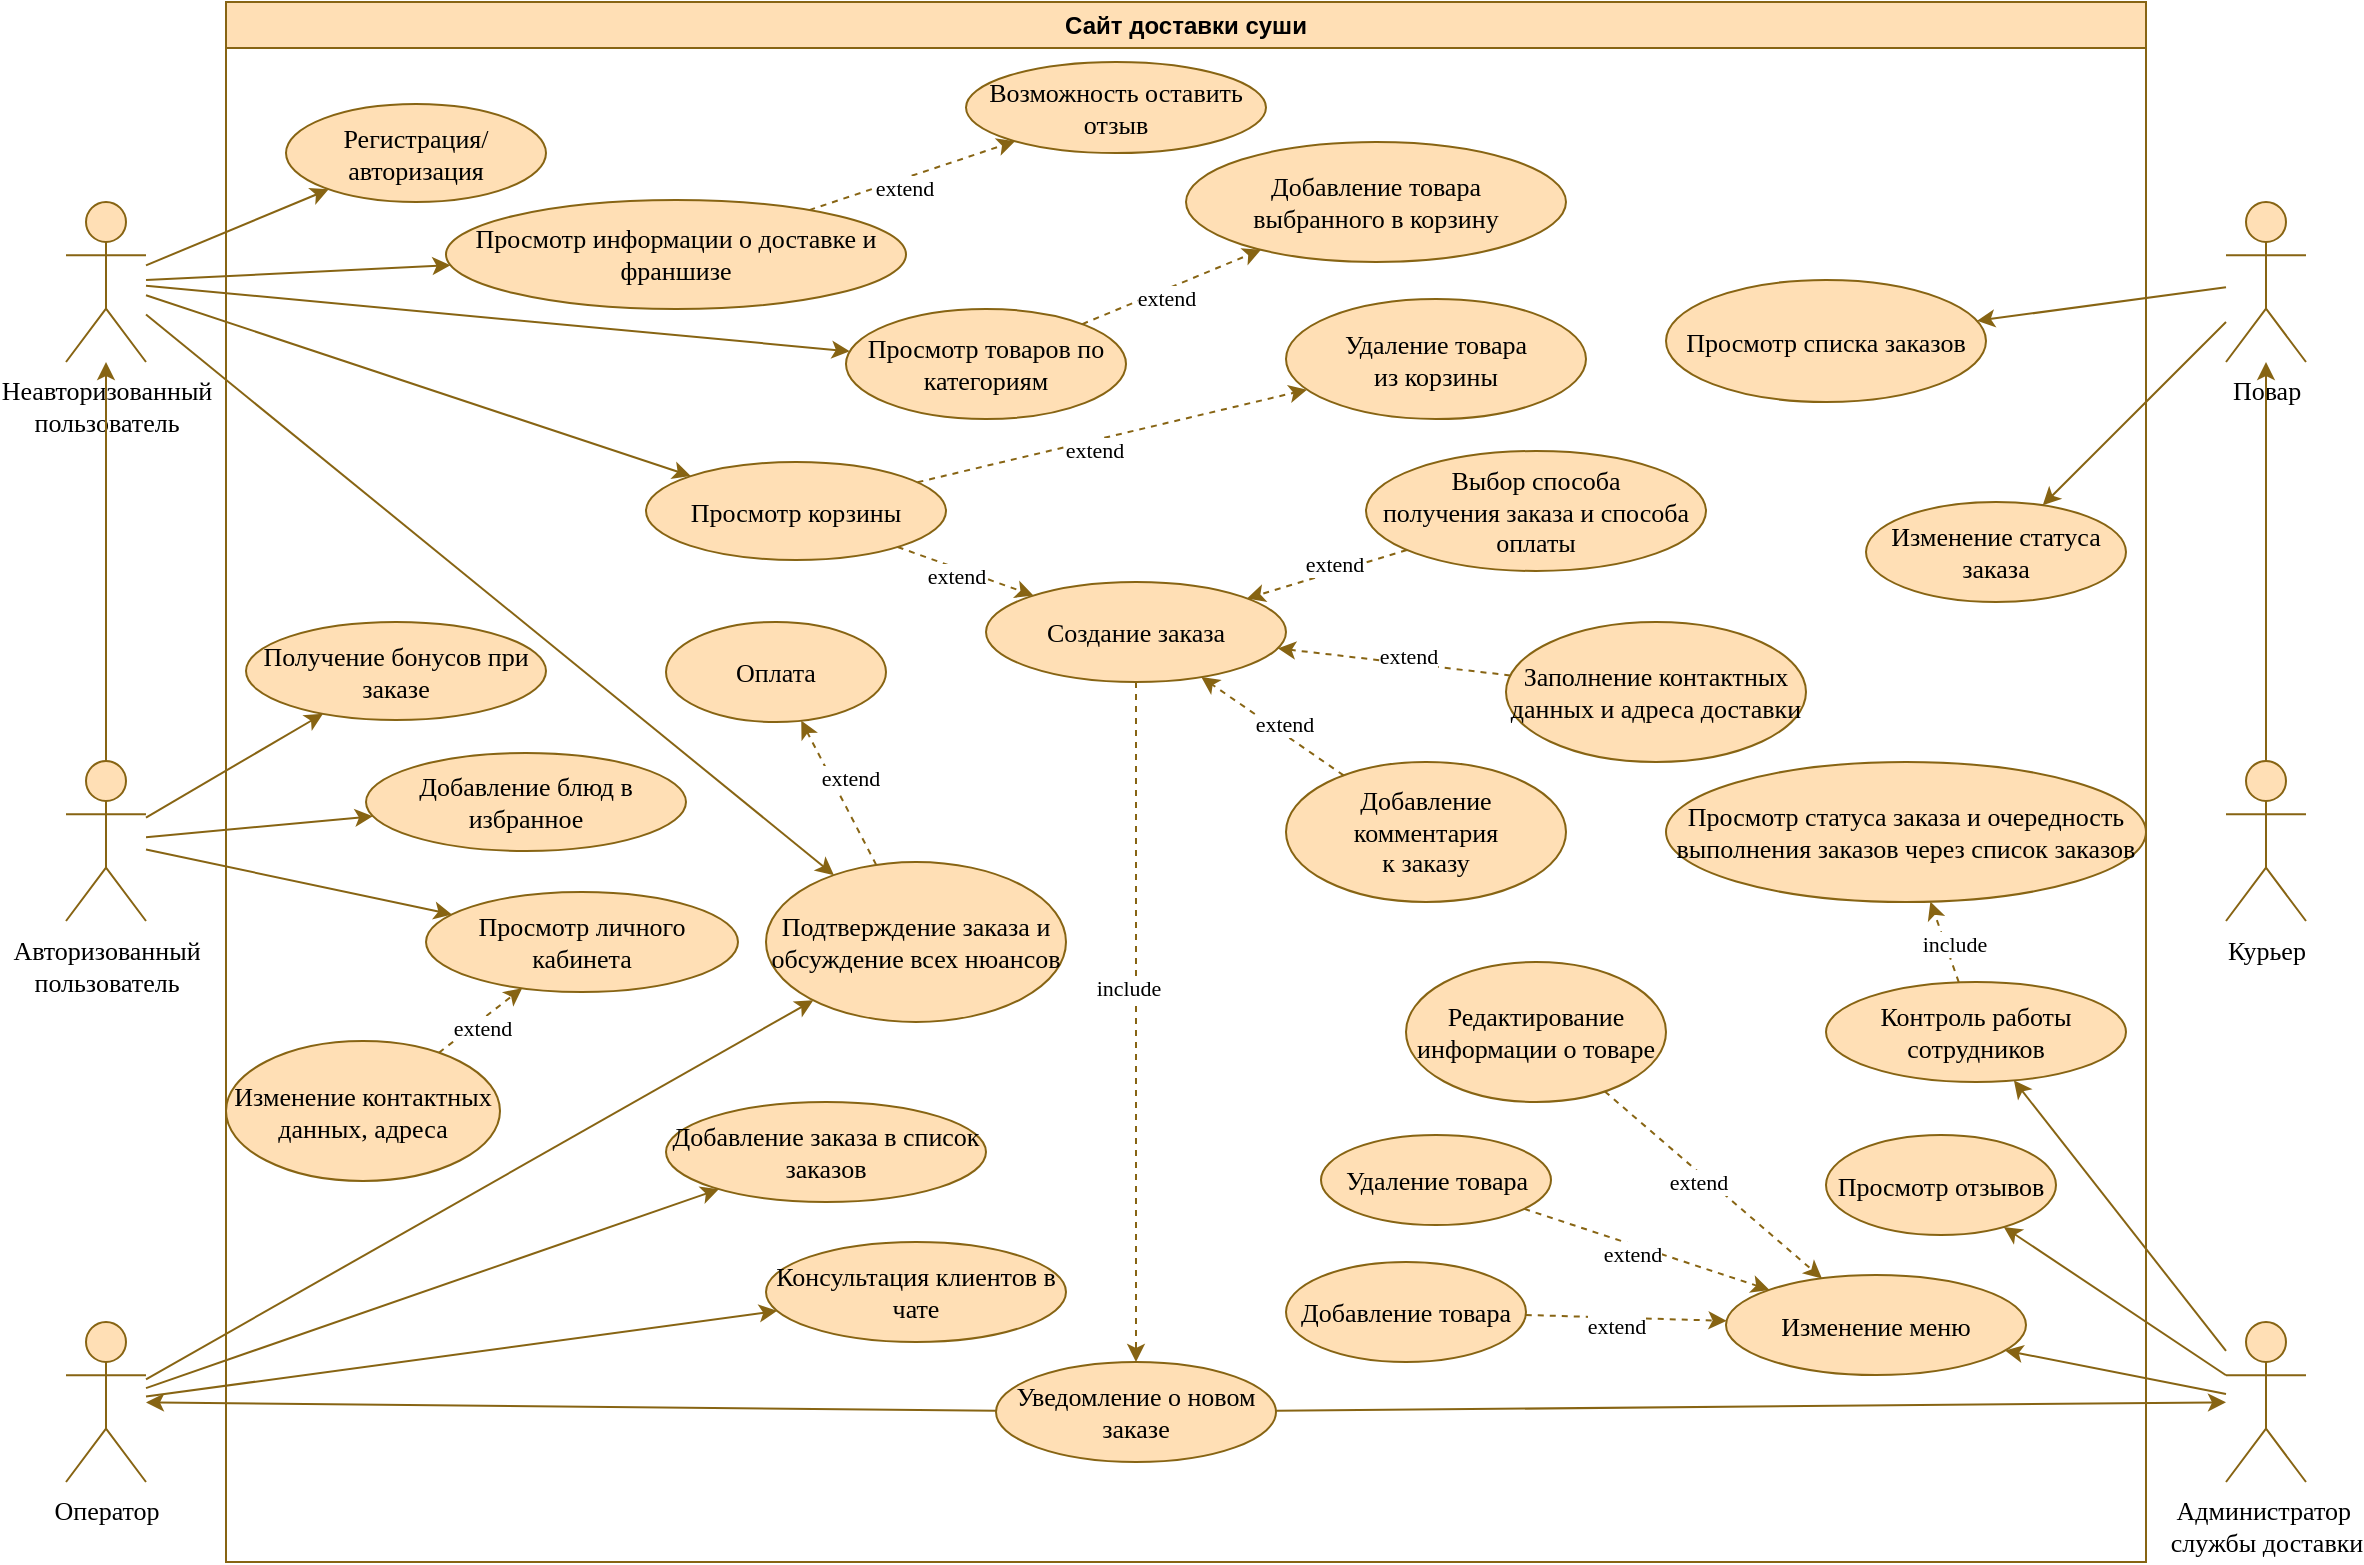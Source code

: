 <mxfile version="20.7.4" type="github">
  <diagram id="hxLHo2L7IaXjg4xJ-ZwW" name="Диаграмма1 || Доставка Суши">
    <mxGraphModel dx="1542" dy="888" grid="1" gridSize="10" guides="1" tooltips="1" connect="1" arrows="1" fold="1" page="0" pageScale="1" pageWidth="827" pageHeight="1169" math="0" shadow="0">
      <root>
        <mxCell id="0" />
        <mxCell id="1" parent="0" />
        <mxCell id="1acgbRlPmdxegR5O_1QO-2" value="Сайт доставки суши" style="swimlane;whiteSpace=wrap;html=1;fillColor=#FFDFB5;strokeColor=#876413;" parent="1" vertex="1">
          <mxGeometry x="360" y="100" width="960" height="780" as="geometry" />
        </mxCell>
        <mxCell id="1acgbRlPmdxegR5O_1QO-3" value="&lt;font face=&quot;Verdana&quot; style=&quot;font-size: 13px;&quot;&gt;Просмотр товаров по категориям&lt;/font&gt;" style="ellipse;whiteSpace=wrap;html=1;strokeColor=#876413;fillColor=#FFDFB5;" parent="1acgbRlPmdxegR5O_1QO-2" vertex="1">
          <mxGeometry x="310" y="153.5" width="140" height="55" as="geometry" />
        </mxCell>
        <mxCell id="1acgbRlPmdxegR5O_1QO-4" value="&lt;font face=&quot;Verdana&quot; style=&quot;font-size: 13px;&quot;&gt;Добавление товара &lt;br&gt;выбранного в корзину&lt;/font&gt;" style="ellipse;whiteSpace=wrap;html=1;strokeColor=#876413;fillColor=#FFDFB5;" parent="1acgbRlPmdxegR5O_1QO-2" vertex="1">
          <mxGeometry x="480" y="70" width="190" height="60" as="geometry" />
        </mxCell>
        <mxCell id="1acgbRlPmdxegR5O_1QO-5" value="&lt;span style=&quot;font-family: Verdana; font-size: 13px;&quot;&gt;Просмотр корзины&lt;/span&gt;&lt;font face=&quot;Verdana&quot; style=&quot;font-size: 13px;&quot;&gt;&lt;br&gt;&lt;/font&gt;" style="ellipse;whiteSpace=wrap;html=1;strokeColor=#876413;fillColor=#FFDFB5;" parent="1acgbRlPmdxegR5O_1QO-2" vertex="1">
          <mxGeometry x="210" y="230" width="150" height="49" as="geometry" />
        </mxCell>
        <mxCell id="1acgbRlPmdxegR5O_1QO-6" value="&lt;font face=&quot;Verdana&quot; style=&quot;font-size: 13px;&quot;&gt;Создание заказа&lt;/font&gt;" style="ellipse;whiteSpace=wrap;html=1;strokeColor=#876413;fillColor=#FFDFB5;" parent="1acgbRlPmdxegR5O_1QO-2" vertex="1">
          <mxGeometry x="380" y="290" width="150" height="50" as="geometry" />
        </mxCell>
        <mxCell id="1acgbRlPmdxegR5O_1QO-7" value="&lt;span style=&quot;font-family: Verdana; font-size: 13px;&quot;&gt;Уведомление о новом заказе&lt;/span&gt;" style="ellipse;whiteSpace=wrap;html=1;strokeColor=#876413;fillColor=#FFDFB5;" parent="1acgbRlPmdxegR5O_1QO-2" vertex="1">
          <mxGeometry x="385" y="680" width="140" height="50" as="geometry" />
        </mxCell>
        <mxCell id="1acgbRlPmdxegR5O_1QO-8" value="" style="endArrow=classic;html=1;rounded=0;fontFamily=Verdana;fontSize=13;strokeColor=#876413;strokeWidth=1;dashed=1;" parent="1acgbRlPmdxegR5O_1QO-2" source="1acgbRlPmdxegR5O_1QO-3" target="1acgbRlPmdxegR5O_1QO-4" edge="1">
          <mxGeometry width="50" height="50" relative="1" as="geometry">
            <mxPoint x="604.717" y="373.726" as="sourcePoint" />
            <mxPoint x="425.955" y="396.625" as="targetPoint" />
          </mxGeometry>
        </mxCell>
        <mxCell id="1acgbRlPmdxegR5O_1QO-9" value="extend" style="edgeLabel;html=1;align=center;verticalAlign=middle;resizable=0;points=[];fontSize=11;fontFamily=Verdana;" parent="1acgbRlPmdxegR5O_1QO-8" vertex="1" connectable="0">
          <mxGeometry x="-0.104" y="-4" relative="1" as="geometry">
            <mxPoint as="offset" />
          </mxGeometry>
        </mxCell>
        <mxCell id="1acgbRlPmdxegR5O_1QO-10" value="" style="endArrow=classic;html=1;rounded=0;fontFamily=Verdana;fontSize=13;strokeColor=#876413;strokeWidth=1;dashed=1;" parent="1acgbRlPmdxegR5O_1QO-2" source="1acgbRlPmdxegR5O_1QO-5" target="1acgbRlPmdxegR5O_1QO-6" edge="1">
          <mxGeometry width="50" height="50" relative="1" as="geometry">
            <mxPoint x="614.717" y="383.726" as="sourcePoint" />
            <mxPoint x="450" y="190" as="targetPoint" />
          </mxGeometry>
        </mxCell>
        <mxCell id="1acgbRlPmdxegR5O_1QO-11" value="extend" style="edgeLabel;html=1;align=center;verticalAlign=middle;resizable=0;points=[];fontSize=11;fontFamily=Verdana;" parent="1acgbRlPmdxegR5O_1QO-10" vertex="1" connectable="0">
          <mxGeometry x="-0.104" y="-4" relative="1" as="geometry">
            <mxPoint as="offset" />
          </mxGeometry>
        </mxCell>
        <mxCell id="1acgbRlPmdxegR5O_1QO-12" value="&lt;font face=&quot;Verdana&quot; style=&quot;font-size: 13px;&quot;&gt;Регистрация/авторизация&lt;br&gt;&lt;/font&gt;" style="ellipse;whiteSpace=wrap;html=1;strokeColor=#876413;fillColor=#FFDFB5;" parent="1acgbRlPmdxegR5O_1QO-2" vertex="1">
          <mxGeometry x="30" y="51" width="130" height="49" as="geometry" />
        </mxCell>
        <mxCell id="1acgbRlPmdxegR5O_1QO-13" value="&lt;span style=&quot;font-family: Verdana; font-size: 13px;&quot;&gt;Контроль работы сотрудников&lt;/span&gt;" style="ellipse;whiteSpace=wrap;html=1;strokeColor=#876413;fillColor=#FFDFB5;" parent="1acgbRlPmdxegR5O_1QO-2" vertex="1">
          <mxGeometry x="800" y="490" width="150" height="50" as="geometry" />
        </mxCell>
        <mxCell id="1acgbRlPmdxegR5O_1QO-14" value="&lt;font face=&quot;Verdana&quot;&gt;&lt;span style=&quot;font-size: 13px;&quot;&gt;Изменение меню&lt;/span&gt;&lt;/font&gt;" style="ellipse;whiteSpace=wrap;html=1;strokeColor=#876413;fillColor=#FFDFB5;" parent="1acgbRlPmdxegR5O_1QO-2" vertex="1">
          <mxGeometry x="750" y="636.5" width="150" height="50" as="geometry" />
        </mxCell>
        <mxCell id="1acgbRlPmdxegR5O_1QO-15" value="&lt;font face=&quot;Verdana&quot;&gt;&lt;span style=&quot;font-size: 13px;&quot;&gt;Подтверждение заказа и обсуждение всех нюансов&lt;/span&gt;&lt;/font&gt;" style="ellipse;whiteSpace=wrap;html=1;strokeColor=#876413;fillColor=#FFDFB5;" parent="1acgbRlPmdxegR5O_1QO-2" vertex="1">
          <mxGeometry x="270" y="430" width="150" height="80" as="geometry" />
        </mxCell>
        <mxCell id="1acgbRlPmdxegR5O_1QO-16" value="" style="endArrow=classic;html=1;rounded=0;fontFamily=Verdana;fontSize=13;strokeColor=#876413;strokeWidth=1;dashed=1;" parent="1acgbRlPmdxegR5O_1QO-2" source="1acgbRlPmdxegR5O_1QO-6" target="1acgbRlPmdxegR5O_1QO-7" edge="1">
          <mxGeometry width="50" height="50" relative="1" as="geometry">
            <mxPoint x="825" y="740" as="sourcePoint" />
            <mxPoint x="400.849" y="370.053" as="targetPoint" />
          </mxGeometry>
        </mxCell>
        <mxCell id="1acgbRlPmdxegR5O_1QO-17" value="include" style="edgeLabel;html=1;align=center;verticalAlign=middle;resizable=0;points=[];fontSize=11;fontFamily=Verdana;" parent="1acgbRlPmdxegR5O_1QO-16" vertex="1" connectable="0">
          <mxGeometry x="-0.104" y="-4" relative="1" as="geometry">
            <mxPoint as="offset" />
          </mxGeometry>
        </mxCell>
        <mxCell id="1acgbRlPmdxegR5O_1QO-18" value="&lt;span style=&quot;font-family: Verdana; font-size: 13px;&quot;&gt;Изменение статуса заказа&lt;/span&gt;" style="ellipse;whiteSpace=wrap;html=1;strokeColor=#876413;fillColor=#FFDFB5;" parent="1acgbRlPmdxegR5O_1QO-2" vertex="1">
          <mxGeometry x="820" y="250" width="130" height="50" as="geometry" />
        </mxCell>
        <mxCell id="1acgbRlPmdxegR5O_1QO-19" value="&lt;span style=&quot;font-family: Verdana; font-size: 13px;&quot;&gt;Просмотр списка заказов&lt;/span&gt;" style="ellipse;whiteSpace=wrap;html=1;strokeColor=#876413;fillColor=#FFDFB5;" parent="1acgbRlPmdxegR5O_1QO-2" vertex="1">
          <mxGeometry x="720" y="139" width="160" height="61" as="geometry" />
        </mxCell>
        <mxCell id="1acgbRlPmdxegR5O_1QO-20" value="&lt;font face=&quot;Verdana&quot; style=&quot;font-size: 13px;&quot;&gt;Просмотр информации о доставке и франшизе&lt;br&gt;&lt;/font&gt;" style="ellipse;whiteSpace=wrap;html=1;strokeColor=#876413;fillColor=#FFDFB5;" parent="1acgbRlPmdxegR5O_1QO-2" vertex="1">
          <mxGeometry x="110" y="99" width="230" height="54.5" as="geometry" />
        </mxCell>
        <mxCell id="1acgbRlPmdxegR5O_1QO-21" value="&lt;font face=&quot;Verdana&quot;&gt;&lt;span style=&quot;font-size: 13px;&quot;&gt;Возможность оставить отзыв&lt;/span&gt;&lt;/font&gt;" style="ellipse;whiteSpace=wrap;html=1;strokeColor=#876413;fillColor=#FFDFB5;" parent="1acgbRlPmdxegR5O_1QO-2" vertex="1">
          <mxGeometry x="370" y="30" width="150" height="45.5" as="geometry" />
        </mxCell>
        <mxCell id="1acgbRlPmdxegR5O_1QO-22" value="" style="endArrow=classic;html=1;rounded=0;fontFamily=Verdana;fontSize=13;strokeColor=#876413;strokeWidth=1;dashed=1;" parent="1acgbRlPmdxegR5O_1QO-2" source="1acgbRlPmdxegR5O_1QO-20" target="1acgbRlPmdxegR5O_1QO-21" edge="1">
          <mxGeometry width="50" height="50" relative="1" as="geometry">
            <mxPoint x="483.703" y="337.135" as="sourcePoint" />
            <mxPoint x="550" y="120" as="targetPoint" />
          </mxGeometry>
        </mxCell>
        <mxCell id="1acgbRlPmdxegR5O_1QO-23" value="extend" style="edgeLabel;html=1;align=center;verticalAlign=middle;resizable=0;points=[];fontSize=11;fontFamily=Verdana;" parent="1acgbRlPmdxegR5O_1QO-22" vertex="1" connectable="0">
          <mxGeometry x="-0.104" y="-4" relative="1" as="geometry">
            <mxPoint as="offset" />
          </mxGeometry>
        </mxCell>
        <mxCell id="1acgbRlPmdxegR5O_1QO-24" value="&lt;font face=&quot;Verdana&quot; style=&quot;font-size: 13px;&quot;&gt;Удаление товара &lt;br&gt;из корзины&lt;/font&gt;" style="ellipse;whiteSpace=wrap;html=1;strokeColor=#876413;fillColor=#FFDFB5;" parent="1acgbRlPmdxegR5O_1QO-2" vertex="1">
          <mxGeometry x="530" y="148.5" width="150" height="60" as="geometry" />
        </mxCell>
        <mxCell id="1acgbRlPmdxegR5O_1QO-25" value="" style="endArrow=classic;html=1;rounded=0;fontFamily=Verdana;fontSize=13;strokeColor=#876413;strokeWidth=1;dashed=1;" parent="1acgbRlPmdxegR5O_1QO-2" source="1acgbRlPmdxegR5O_1QO-5" target="1acgbRlPmdxegR5O_1QO-24" edge="1">
          <mxGeometry width="50" height="50" relative="1" as="geometry">
            <mxPoint x="401.927" y="189.059" as="sourcePoint" />
            <mxPoint x="540" y="210" as="targetPoint" />
          </mxGeometry>
        </mxCell>
        <mxCell id="1acgbRlPmdxegR5O_1QO-26" value="extend" style="edgeLabel;html=1;align=center;verticalAlign=middle;resizable=0;points=[];fontSize=11;fontFamily=Verdana;" parent="1acgbRlPmdxegR5O_1QO-25" vertex="1" connectable="0">
          <mxGeometry x="-0.104" y="-4" relative="1" as="geometry">
            <mxPoint as="offset" />
          </mxGeometry>
        </mxCell>
        <mxCell id="1acgbRlPmdxegR5O_1QO-27" value="&lt;font face=&quot;Verdana&quot;&gt;&lt;span style=&quot;font-size: 13px;&quot;&gt;Заполнение контактных данных и адреса доставки&lt;/span&gt;&lt;/font&gt;" style="ellipse;whiteSpace=wrap;html=1;strokeColor=#876413;fillColor=#FFDFB5;" parent="1acgbRlPmdxegR5O_1QO-2" vertex="1">
          <mxGeometry x="640" y="310" width="150" height="70" as="geometry" />
        </mxCell>
        <mxCell id="1acgbRlPmdxegR5O_1QO-28" value="" style="endArrow=classic;html=1;rounded=0;fontFamily=Verdana;fontSize=13;strokeColor=#876413;strokeWidth=1;dashed=1;" parent="1acgbRlPmdxegR5O_1QO-2" source="1acgbRlPmdxegR5O_1QO-27" target="1acgbRlPmdxegR5O_1QO-6" edge="1">
          <mxGeometry width="50" height="50" relative="1" as="geometry">
            <mxPoint x="720" y="290" as="sourcePoint" />
            <mxPoint x="489.101" y="360.228" as="targetPoint" />
          </mxGeometry>
        </mxCell>
        <mxCell id="1acgbRlPmdxegR5O_1QO-29" value="extend" style="edgeLabel;html=1;align=center;verticalAlign=middle;resizable=0;points=[];fontSize=11;fontFamily=Verdana;" parent="1acgbRlPmdxegR5O_1QO-28" vertex="1" connectable="0">
          <mxGeometry x="-0.104" y="-4" relative="1" as="geometry">
            <mxPoint as="offset" />
          </mxGeometry>
        </mxCell>
        <mxCell id="1acgbRlPmdxegR5O_1QO-30" value="&lt;font face=&quot;Verdana&quot;&gt;&lt;span style=&quot;font-size: 13px;&quot;&gt;Добавление комментария &lt;br&gt;к заказу&lt;/span&gt;&lt;/font&gt;" style="ellipse;whiteSpace=wrap;html=1;strokeColor=#876413;fillColor=#FFDFB5;" parent="1acgbRlPmdxegR5O_1QO-2" vertex="1">
          <mxGeometry x="530" y="380" width="140" height="70" as="geometry" />
        </mxCell>
        <mxCell id="1acgbRlPmdxegR5O_1QO-31" value="" style="endArrow=classic;html=1;rounded=0;fontFamily=Verdana;fontSize=13;strokeColor=#876413;strokeWidth=1;dashed=1;" parent="1acgbRlPmdxegR5O_1QO-2" source="1acgbRlPmdxegR5O_1QO-30" target="1acgbRlPmdxegR5O_1QO-6" edge="1">
          <mxGeometry width="50" height="50" relative="1" as="geometry">
            <mxPoint x="578.62" y="274.82" as="sourcePoint" />
            <mxPoint x="640.005" y="415.175" as="targetPoint" />
          </mxGeometry>
        </mxCell>
        <mxCell id="1acgbRlPmdxegR5O_1QO-32" value="extend" style="edgeLabel;html=1;align=center;verticalAlign=middle;resizable=0;points=[];fontSize=11;fontFamily=Verdana;" parent="1acgbRlPmdxegR5O_1QO-31" vertex="1" connectable="0">
          <mxGeometry x="-0.104" y="-4" relative="1" as="geometry">
            <mxPoint as="offset" />
          </mxGeometry>
        </mxCell>
        <mxCell id="1acgbRlPmdxegR5O_1QO-33" value="&lt;font face=&quot;Verdana&quot;&gt;&lt;span style=&quot;font-size: 13px;&quot;&gt;Выбор способа &lt;br&gt;получения заказа и способа оплаты&lt;br&gt;&lt;/span&gt;&lt;/font&gt;" style="ellipse;whiteSpace=wrap;html=1;strokeColor=#876413;fillColor=#FFDFB5;" parent="1acgbRlPmdxegR5O_1QO-2" vertex="1">
          <mxGeometry x="570" y="224.5" width="170" height="60" as="geometry" />
        </mxCell>
        <mxCell id="1acgbRlPmdxegR5O_1QO-34" value="" style="endArrow=classic;html=1;rounded=0;fontFamily=Verdana;fontSize=13;strokeColor=#876413;strokeWidth=1;dashed=1;" parent="1acgbRlPmdxegR5O_1QO-2" source="1acgbRlPmdxegR5O_1QO-33" target="1acgbRlPmdxegR5O_1QO-6" edge="1">
          <mxGeometry width="50" height="50" relative="1" as="geometry">
            <mxPoint x="711.202" y="390.542" as="sourcePoint" />
            <mxPoint x="608.941" y="384.185" as="targetPoint" />
          </mxGeometry>
        </mxCell>
        <mxCell id="1acgbRlPmdxegR5O_1QO-35" value="extend" style="edgeLabel;html=1;align=center;verticalAlign=middle;resizable=0;points=[];fontSize=11;fontFamily=Verdana;" parent="1acgbRlPmdxegR5O_1QO-34" vertex="1" connectable="0">
          <mxGeometry x="-0.104" y="-4" relative="1" as="geometry">
            <mxPoint as="offset" />
          </mxGeometry>
        </mxCell>
        <mxCell id="1acgbRlPmdxegR5O_1QO-36" value="&lt;font face=&quot;Verdana&quot; style=&quot;font-size: 13px;&quot;&gt;Получение бонусов при заказе&lt;br&gt;&lt;/font&gt;" style="ellipse;whiteSpace=wrap;html=1;strokeColor=#876413;fillColor=#FFDFB5;" parent="1acgbRlPmdxegR5O_1QO-2" vertex="1">
          <mxGeometry x="10" y="310" width="150" height="49" as="geometry" />
        </mxCell>
        <mxCell id="1acgbRlPmdxegR5O_1QO-37" value="&lt;font face=&quot;Verdana&quot; style=&quot;font-size: 13px;&quot;&gt;Добавление блюд в избранное&lt;br&gt;&lt;/font&gt;" style="ellipse;whiteSpace=wrap;html=1;strokeColor=#876413;fillColor=#FFDFB5;" parent="1acgbRlPmdxegR5O_1QO-2" vertex="1">
          <mxGeometry x="70" y="375.5" width="160" height="49" as="geometry" />
        </mxCell>
        <mxCell id="1acgbRlPmdxegR5O_1QO-38" value="&lt;font face=&quot;Verdana&quot; style=&quot;font-size: 13px;&quot;&gt;Просмотр личного кабинета&lt;br&gt;&lt;/font&gt;" style="ellipse;whiteSpace=wrap;html=1;strokeColor=#876413;fillColor=#FFDFB5;" parent="1acgbRlPmdxegR5O_1QO-2" vertex="1">
          <mxGeometry x="100" y="445" width="156" height="50" as="geometry" />
        </mxCell>
        <mxCell id="1acgbRlPmdxegR5O_1QO-39" value="&lt;font face=&quot;Verdana&quot;&gt;&lt;span style=&quot;font-size: 13px;&quot;&gt;Изменение контактных данных, адреса&lt;/span&gt;&lt;/font&gt;" style="ellipse;whiteSpace=wrap;html=1;strokeColor=#876413;fillColor=#FFDFB5;" parent="1acgbRlPmdxegR5O_1QO-2" vertex="1">
          <mxGeometry y="519.5" width="137" height="70" as="geometry" />
        </mxCell>
        <mxCell id="1acgbRlPmdxegR5O_1QO-40" value="" style="endArrow=classic;html=1;rounded=0;fontFamily=Verdana;fontSize=13;strokeColor=#876413;strokeWidth=1;dashed=1;" parent="1acgbRlPmdxegR5O_1QO-2" source="1acgbRlPmdxegR5O_1QO-39" target="1acgbRlPmdxegR5O_1QO-38" edge="1">
          <mxGeometry width="50" height="50" relative="1" as="geometry">
            <mxPoint x="-124.28" y="456.534" as="sourcePoint" />
            <mxPoint x="-280" y="330" as="targetPoint" />
          </mxGeometry>
        </mxCell>
        <mxCell id="1acgbRlPmdxegR5O_1QO-41" value="extend" style="edgeLabel;html=1;align=center;verticalAlign=middle;resizable=0;points=[];fontSize=11;fontFamily=Verdana;" parent="1acgbRlPmdxegR5O_1QO-40" vertex="1" connectable="0">
          <mxGeometry x="-0.104" y="-4" relative="1" as="geometry">
            <mxPoint y="-1" as="offset" />
          </mxGeometry>
        </mxCell>
        <mxCell id="1acgbRlPmdxegR5O_1QO-42" value="&lt;font face=&quot;Verdana&quot;&gt;&lt;span style=&quot;font-size: 13px;&quot;&gt;Добавление заказа в список заказов&lt;br&gt;&lt;/span&gt;&lt;/font&gt;" style="ellipse;whiteSpace=wrap;html=1;strokeColor=#876413;fillColor=#FFDFB5;" parent="1acgbRlPmdxegR5O_1QO-2" vertex="1">
          <mxGeometry x="220" y="550" width="160" height="50" as="geometry" />
        </mxCell>
        <mxCell id="1acgbRlPmdxegR5O_1QO-43" value="&lt;font face=&quot;Verdana&quot;&gt;&lt;span style=&quot;font-size: 13px;&quot;&gt;Консультация клиентов в чате&lt;/span&gt;&lt;br&gt;&lt;/font&gt;" style="ellipse;whiteSpace=wrap;html=1;strokeColor=#876413;fillColor=#FFDFB5;" parent="1acgbRlPmdxegR5O_1QO-2" vertex="1">
          <mxGeometry x="270" y="620" width="150" height="50" as="geometry" />
        </mxCell>
        <mxCell id="1acgbRlPmdxegR5O_1QO-44" value="&lt;font face=&quot;Verdana&quot;&gt;&lt;span style=&quot;font-size: 13px;&quot;&gt;Просмотр статуса заказа и очередность выполнения заказов через список заказов&lt;/span&gt;&lt;/font&gt;" style="ellipse;whiteSpace=wrap;html=1;strokeColor=#876413;fillColor=#FFDFB5;" parent="1acgbRlPmdxegR5O_1QO-2" vertex="1">
          <mxGeometry x="720" y="380" width="240" height="70" as="geometry" />
        </mxCell>
        <mxCell id="1acgbRlPmdxegR5O_1QO-45" value="" style="endArrow=classic;html=1;rounded=0;fontFamily=Verdana;fontSize=13;strokeColor=#876413;strokeWidth=1;dashed=1;" parent="1acgbRlPmdxegR5O_1QO-2" source="1acgbRlPmdxegR5O_1QO-13" target="1acgbRlPmdxegR5O_1QO-44" edge="1">
          <mxGeometry width="50" height="50" relative="1" as="geometry">
            <mxPoint x="524.95" y="610" as="sourcePoint" />
            <mxPoint x="570.001" y="751.381" as="targetPoint" />
          </mxGeometry>
        </mxCell>
        <mxCell id="1acgbRlPmdxegR5O_1QO-46" value="include" style="edgeLabel;html=1;align=center;verticalAlign=middle;resizable=0;points=[];fontSize=11;fontFamily=Verdana;" parent="1acgbRlPmdxegR5O_1QO-45" vertex="1" connectable="0">
          <mxGeometry x="-0.104" y="-4" relative="1" as="geometry">
            <mxPoint as="offset" />
          </mxGeometry>
        </mxCell>
        <mxCell id="1acgbRlPmdxegR5O_1QO-47" value="&lt;font face=&quot;Verdana&quot;&gt;&lt;span style=&quot;font-size: 13px;&quot;&gt;Добавление товара&lt;/span&gt;&lt;/font&gt;" style="ellipse;whiteSpace=wrap;html=1;strokeColor=#876413;fillColor=#FFDFB5;" parent="1acgbRlPmdxegR5O_1QO-2" vertex="1">
          <mxGeometry x="530" y="630" width="120" height="50" as="geometry" />
        </mxCell>
        <mxCell id="1acgbRlPmdxegR5O_1QO-48" value="" style="endArrow=classic;html=1;rounded=0;fontFamily=Verdana;fontSize=13;strokeColor=#876413;strokeWidth=1;dashed=1;" parent="1acgbRlPmdxegR5O_1QO-2" source="1acgbRlPmdxegR5O_1QO-47" target="1acgbRlPmdxegR5O_1QO-14" edge="1">
          <mxGeometry width="50" height="50" relative="1" as="geometry">
            <mxPoint x="500" y="672.5" as="sourcePoint" />
            <mxPoint x="809.696" y="728.841" as="targetPoint" />
          </mxGeometry>
        </mxCell>
        <mxCell id="1acgbRlPmdxegR5O_1QO-49" value="extend" style="edgeLabel;html=1;align=center;verticalAlign=middle;resizable=0;points=[];fontSize=11;fontFamily=Verdana;" parent="1acgbRlPmdxegR5O_1QO-48" vertex="1" connectable="0">
          <mxGeometry x="-0.104" y="-4" relative="1" as="geometry">
            <mxPoint as="offset" />
          </mxGeometry>
        </mxCell>
        <mxCell id="1acgbRlPmdxegR5O_1QO-50" value="&lt;font face=&quot;Verdana&quot;&gt;&lt;span style=&quot;font-size: 13px;&quot;&gt;Удаление товара&lt;/span&gt;&lt;/font&gt;" style="ellipse;whiteSpace=wrap;html=1;strokeColor=#876413;fillColor=#FFDFB5;" parent="1acgbRlPmdxegR5O_1QO-2" vertex="1">
          <mxGeometry x="547.5" y="566.5" width="115" height="45" as="geometry" />
        </mxCell>
        <mxCell id="1acgbRlPmdxegR5O_1QO-51" value="" style="endArrow=classic;html=1;rounded=0;fontFamily=Verdana;fontSize=13;strokeColor=#876413;strokeWidth=1;dashed=1;" parent="1acgbRlPmdxegR5O_1QO-2" source="1acgbRlPmdxegR5O_1QO-50" target="1acgbRlPmdxegR5O_1QO-14" edge="1">
          <mxGeometry width="50" height="50" relative="1" as="geometry">
            <mxPoint x="460" y="800" as="sourcePoint" />
            <mxPoint x="505.051" y="941.381" as="targetPoint" />
          </mxGeometry>
        </mxCell>
        <mxCell id="1acgbRlPmdxegR5O_1QO-52" value="extend" style="edgeLabel;html=1;align=center;verticalAlign=middle;resizable=0;points=[];fontSize=11;fontFamily=Verdana;" parent="1acgbRlPmdxegR5O_1QO-51" vertex="1" connectable="0">
          <mxGeometry x="-0.104" y="-4" relative="1" as="geometry">
            <mxPoint as="offset" />
          </mxGeometry>
        </mxCell>
        <mxCell id="1acgbRlPmdxegR5O_1QO-53" value="&lt;font face=&quot;Verdana&quot;&gt;&lt;span style=&quot;font-size: 13px;&quot;&gt;Редактирование информации о товаре&lt;/span&gt;&lt;/font&gt;" style="ellipse;whiteSpace=wrap;html=1;strokeColor=#876413;fillColor=#FFDFB5;" parent="1acgbRlPmdxegR5O_1QO-2" vertex="1">
          <mxGeometry x="590" y="480" width="130" height="70" as="geometry" />
        </mxCell>
        <mxCell id="1acgbRlPmdxegR5O_1QO-54" value="" style="endArrow=classic;html=1;rounded=0;fontFamily=Verdana;fontSize=13;strokeColor=#876413;strokeWidth=1;dashed=1;" parent="1acgbRlPmdxegR5O_1QO-2" source="1acgbRlPmdxegR5O_1QO-53" target="1acgbRlPmdxegR5O_1QO-14" edge="1">
          <mxGeometry width="50" height="50" relative="1" as="geometry">
            <mxPoint x="560" y="797.62" as="sourcePoint" />
            <mxPoint x="605.051" y="939.001" as="targetPoint" />
          </mxGeometry>
        </mxCell>
        <mxCell id="1acgbRlPmdxegR5O_1QO-55" value="extend" style="edgeLabel;html=1;align=center;verticalAlign=middle;resizable=0;points=[];fontSize=11;fontFamily=Verdana;" parent="1acgbRlPmdxegR5O_1QO-54" vertex="1" connectable="0">
          <mxGeometry x="-0.104" y="-4" relative="1" as="geometry">
            <mxPoint as="offset" />
          </mxGeometry>
        </mxCell>
        <mxCell id="1acgbRlPmdxegR5O_1QO-56" value="&lt;font face=&quot;Verdana&quot;&gt;&lt;span style=&quot;font-size: 13px;&quot;&gt;Оплата&lt;/span&gt;&lt;/font&gt;" style="ellipse;whiteSpace=wrap;html=1;strokeColor=#876413;fillColor=#FFDFB5;" parent="1acgbRlPmdxegR5O_1QO-2" vertex="1">
          <mxGeometry x="220" y="310" width="110" height="50" as="geometry" />
        </mxCell>
        <mxCell id="1acgbRlPmdxegR5O_1QO-57" value="" style="endArrow=classic;html=1;rounded=0;fontFamily=Verdana;fontSize=13;strokeColor=#876413;strokeWidth=1;dashed=1;" parent="1acgbRlPmdxegR5O_1QO-2" source="1acgbRlPmdxegR5O_1QO-15" target="1acgbRlPmdxegR5O_1QO-56" edge="1">
          <mxGeometry width="50" height="50" relative="1" as="geometry">
            <mxPoint x="388.381" y="414.122" as="sourcePoint" />
            <mxPoint x="270" y="400" as="targetPoint" />
          </mxGeometry>
        </mxCell>
        <mxCell id="1acgbRlPmdxegR5O_1QO-58" value="extend" style="edgeLabel;html=1;align=center;verticalAlign=middle;resizable=0;points=[];fontSize=11;fontFamily=Verdana;" parent="1acgbRlPmdxegR5O_1QO-57" vertex="1" connectable="0">
          <mxGeometry x="-0.104" y="-4" relative="1" as="geometry">
            <mxPoint y="-9" as="offset" />
          </mxGeometry>
        </mxCell>
        <mxCell id="DIIWGWlUNtCk0ej_MEeX-1" value="&lt;font face=&quot;Verdana&quot;&gt;&lt;span style=&quot;font-size: 13px;&quot;&gt;Просмотр отзывов&lt;/span&gt;&lt;/font&gt;" style="ellipse;whiteSpace=wrap;html=1;strokeColor=#876413;fillColor=#FFDFB5;" vertex="1" parent="1acgbRlPmdxegR5O_1QO-2">
          <mxGeometry x="800" y="566.5" width="115" height="50" as="geometry" />
        </mxCell>
        <mxCell id="1acgbRlPmdxegR5O_1QO-59" value="" style="endArrow=classic;html=1;rounded=0;fontFamily=Verdana;fontSize=13;strokeColor=#876413;strokeWidth=1;" parent="1" source="1acgbRlPmdxegR5O_1QO-60" target="1acgbRlPmdxegR5O_1QO-3" edge="1">
          <mxGeometry width="50" height="50" relative="1" as="geometry">
            <mxPoint x="570" y="310" as="sourcePoint" />
            <mxPoint x="540" y="140" as="targetPoint" />
          </mxGeometry>
        </mxCell>
        <mxCell id="1acgbRlPmdxegR5O_1QO-60" value="Неавторизованный&lt;br&gt;пользователь" style="shape=umlActor;verticalLabelPosition=bottom;verticalAlign=top;html=1;outlineConnect=0;strokeColor=#876413;fontFamily=Verdana;fontSize=13;fillColor=#FFDFB5;" parent="1" vertex="1">
          <mxGeometry x="280" y="200" width="40" height="80" as="geometry" />
        </mxCell>
        <mxCell id="1acgbRlPmdxegR5O_1QO-61" value="Оператор" style="shape=umlActor;verticalLabelPosition=bottom;verticalAlign=top;html=1;outlineConnect=0;strokeColor=#876413;fontFamily=Verdana;fontSize=13;fillColor=#FFDFB5;" parent="1" vertex="1">
          <mxGeometry x="280" y="760" width="40" height="80" as="geometry" />
        </mxCell>
        <mxCell id="1acgbRlPmdxegR5O_1QO-62" value="Курьер" style="shape=umlActor;verticalLabelPosition=bottom;verticalAlign=top;html=1;outlineConnect=0;strokeColor=#876413;fontFamily=Verdana;fontSize=13;fillColor=#FFDFB5;" parent="1" vertex="1">
          <mxGeometry x="1360" y="479.5" width="40" height="80" as="geometry" />
        </mxCell>
        <mxCell id="1acgbRlPmdxegR5O_1QO-63" value="Администратор&amp;nbsp;&lt;br&gt;службы доставки" style="shape=umlActor;verticalLabelPosition=bottom;verticalAlign=top;html=1;outlineConnect=0;strokeColor=#876413;fontFamily=Verdana;fontSize=13;fillColor=#FFDFB5;" parent="1" vertex="1">
          <mxGeometry x="1360" y="760" width="40" height="80" as="geometry" />
        </mxCell>
        <mxCell id="1acgbRlPmdxegR5O_1QO-64" value="" style="endArrow=classic;html=1;rounded=0;fontFamily=Verdana;fontSize=13;strokeColor=#876413;strokeWidth=1;" parent="1" source="1acgbRlPmdxegR5O_1QO-60" target="1acgbRlPmdxegR5O_1QO-5" edge="1">
          <mxGeometry width="50" height="50" relative="1" as="geometry">
            <mxPoint x="580" y="326.226" as="sourcePoint" />
            <mxPoint x="757.168" y="292.799" as="targetPoint" />
          </mxGeometry>
        </mxCell>
        <mxCell id="1acgbRlPmdxegR5O_1QO-65" value="" style="endArrow=classic;html=1;rounded=0;fontFamily=Verdana;fontSize=13;strokeColor=#876413;strokeWidth=1;" parent="1" source="1acgbRlPmdxegR5O_1QO-60" target="1acgbRlPmdxegR5O_1QO-12" edge="1">
          <mxGeometry width="50" height="50" relative="1" as="geometry">
            <mxPoint x="570" y="317.985" as="sourcePoint" />
            <mxPoint x="733.165" y="301.543" as="targetPoint" />
          </mxGeometry>
        </mxCell>
        <mxCell id="1acgbRlPmdxegR5O_1QO-66" value="" style="endArrow=classic;html=1;rounded=0;fontFamily=Verdana;fontSize=13;strokeColor=#876413;strokeWidth=1;" parent="1" source="1acgbRlPmdxegR5O_1QO-63" target="1acgbRlPmdxegR5O_1QO-13" edge="1">
          <mxGeometry width="50" height="50" relative="1" as="geometry">
            <mxPoint x="1099.44" y="215" as="sourcePoint" />
            <mxPoint x="1149.44" y="295" as="targetPoint" />
          </mxGeometry>
        </mxCell>
        <mxCell id="1acgbRlPmdxegR5O_1QO-67" value="" style="endArrow=classic;html=1;rounded=0;fontFamily=Verdana;fontSize=13;strokeColor=#876413;strokeWidth=1;" parent="1" source="1acgbRlPmdxegR5O_1QO-7" target="1acgbRlPmdxegR5O_1QO-61" edge="1">
          <mxGeometry width="50" height="50" relative="1" as="geometry">
            <mxPoint x="570" y="323.636" as="sourcePoint" />
            <mxPoint x="736.408" y="353.893" as="targetPoint" />
          </mxGeometry>
        </mxCell>
        <mxCell id="1acgbRlPmdxegR5O_1QO-68" value="" style="endArrow=classic;html=1;rounded=0;fontFamily=Verdana;fontSize=13;strokeColor=#876413;strokeWidth=1;" parent="1" source="1acgbRlPmdxegR5O_1QO-7" target="1acgbRlPmdxegR5O_1QO-63" edge="1">
          <mxGeometry width="50" height="50" relative="1" as="geometry">
            <mxPoint x="1259.895" y="908.63" as="sourcePoint" />
            <mxPoint x="1003.738" y="415.358" as="targetPoint" />
          </mxGeometry>
        </mxCell>
        <mxCell id="1acgbRlPmdxegR5O_1QO-69" value="" style="endArrow=classic;html=1;rounded=0;fontFamily=Verdana;fontSize=13;strokeColor=#876413;strokeWidth=1;" parent="1" source="1acgbRlPmdxegR5O_1QO-63" target="1acgbRlPmdxegR5O_1QO-14" edge="1">
          <mxGeometry width="50" height="50" relative="1" as="geometry">
            <mxPoint x="1429.44" y="256.05" as="sourcePoint" />
            <mxPoint x="1259.472" y="179.992" as="targetPoint" />
          </mxGeometry>
        </mxCell>
        <mxCell id="1acgbRlPmdxegR5O_1QO-70" value="" style="endArrow=classic;html=1;rounded=0;fontFamily=Verdana;fontSize=13;strokeColor=#876413;strokeWidth=1;" parent="1" source="1acgbRlPmdxegR5O_1QO-61" target="1acgbRlPmdxegR5O_1QO-15" edge="1">
          <mxGeometry width="50" height="50" relative="1" as="geometry">
            <mxPoint x="756.567" y="634.428" as="sourcePoint" />
            <mxPoint x="570.0" y="603.333" as="targetPoint" />
          </mxGeometry>
        </mxCell>
        <mxCell id="1acgbRlPmdxegR5O_1QO-71" value="" style="endArrow=classic;html=1;rounded=0;fontFamily=Verdana;fontSize=13;strokeColor=#876413;strokeWidth=1;" parent="1" source="1acgbRlPmdxegR5O_1QO-60" target="1acgbRlPmdxegR5O_1QO-15" edge="1">
          <mxGeometry width="50" height="50" relative="1" as="geometry">
            <mxPoint x="766.567" y="644.428" as="sourcePoint" />
            <mxPoint x="570" y="460" as="targetPoint" />
          </mxGeometry>
        </mxCell>
        <mxCell id="1acgbRlPmdxegR5O_1QO-72" value="Повар" style="shape=umlActor;verticalLabelPosition=bottom;verticalAlign=top;html=1;outlineConnect=0;strokeColor=#876413;fontFamily=Verdana;fontSize=13;fillColor=#FFDFB5;" parent="1" vertex="1">
          <mxGeometry x="1360" y="200" width="40" height="80" as="geometry" />
        </mxCell>
        <mxCell id="1acgbRlPmdxegR5O_1QO-73" value="" style="endArrow=classic;html=1;rounded=0;fontFamily=Verdana;fontSize=13;strokeColor=#876413;strokeWidth=1;" parent="1" source="1acgbRlPmdxegR5O_1QO-72" target="1acgbRlPmdxegR5O_1QO-18" edge="1">
          <mxGeometry width="50" height="50" relative="1" as="geometry">
            <mxPoint x="1159.44" y="765" as="sourcePoint" />
            <mxPoint x="1139.44" y="645" as="targetPoint" />
          </mxGeometry>
        </mxCell>
        <mxCell id="1acgbRlPmdxegR5O_1QO-74" value="" style="endArrow=classic;html=1;rounded=0;fontFamily=Verdana;fontSize=13;strokeColor=#876413;strokeWidth=1;" parent="1" source="1acgbRlPmdxegR5O_1QO-72" target="1acgbRlPmdxegR5O_1QO-19" edge="1">
          <mxGeometry width="50" height="50" relative="1" as="geometry">
            <mxPoint x="1449.44" y="695" as="sourcePoint" />
            <mxPoint x="1239.44" y="785" as="targetPoint" />
          </mxGeometry>
        </mxCell>
        <mxCell id="1acgbRlPmdxegR5O_1QO-75" value="" style="endArrow=classic;html=1;rounded=0;fontFamily=Verdana;fontSize=13;strokeColor=#876413;strokeWidth=1;" parent="1" source="1acgbRlPmdxegR5O_1QO-62" target="1acgbRlPmdxegR5O_1QO-72" edge="1">
          <mxGeometry width="50" height="50" relative="1" as="geometry">
            <mxPoint x="810.56" y="440.85" as="sourcePoint" />
            <mxPoint x="1137.575" y="637.208" as="targetPoint" />
          </mxGeometry>
        </mxCell>
        <mxCell id="1acgbRlPmdxegR5O_1QO-76" value="Авторизованный&lt;br&gt;пользователь" style="shape=umlActor;verticalLabelPosition=bottom;verticalAlign=top;html=1;outlineConnect=0;strokeColor=#876413;fontFamily=Verdana;fontSize=13;fillColor=#FFDFB5;" parent="1" vertex="1">
          <mxGeometry x="280" y="479.5" width="40" height="80" as="geometry" />
        </mxCell>
        <mxCell id="1acgbRlPmdxegR5O_1QO-77" value="" style="endArrow=classic;html=1;rounded=0;fontFamily=Verdana;fontSize=13;strokeColor=#876413;strokeWidth=1;" parent="1" source="1acgbRlPmdxegR5O_1QO-60" target="1acgbRlPmdxegR5O_1QO-20" edge="1">
          <mxGeometry width="50" height="50" relative="1" as="geometry">
            <mxPoint x="320.0" y="270" as="sourcePoint" />
            <mxPoint x="720.0" y="270" as="targetPoint" />
          </mxGeometry>
        </mxCell>
        <mxCell id="1acgbRlPmdxegR5O_1QO-78" value="" style="endArrow=classic;html=1;rounded=0;fontFamily=Verdana;fontSize=13;strokeColor=#876413;strokeWidth=1;" parent="1" source="1acgbRlPmdxegR5O_1QO-76" target="1acgbRlPmdxegR5O_1QO-60" edge="1">
          <mxGeometry width="50" height="50" relative="1" as="geometry">
            <mxPoint x="260.0" y="943.203" as="sourcePoint" />
            <mxPoint x="500.66" y="861.42" as="targetPoint" />
          </mxGeometry>
        </mxCell>
        <mxCell id="1acgbRlPmdxegR5O_1QO-79" value="" style="endArrow=classic;html=1;rounded=0;fontFamily=Verdana;fontSize=13;strokeColor=#876413;strokeWidth=1;" parent="1" source="1acgbRlPmdxegR5O_1QO-76" target="1acgbRlPmdxegR5O_1QO-36" edge="1">
          <mxGeometry width="50" height="50" relative="1" as="geometry">
            <mxPoint x="410.0" y="564.997" as="sourcePoint" />
            <mxPoint x="833.165" y="616.813" as="targetPoint" />
          </mxGeometry>
        </mxCell>
        <mxCell id="1acgbRlPmdxegR5O_1QO-80" value="" style="endArrow=classic;html=1;rounded=0;fontFamily=Verdana;fontSize=13;strokeColor=#876413;strokeWidth=1;" parent="1" source="1acgbRlPmdxegR5O_1QO-76" target="1acgbRlPmdxegR5O_1QO-37" edge="1">
          <mxGeometry width="50" height="50" relative="1" as="geometry">
            <mxPoint x="390.0" y="578.727" as="sourcePoint" />
            <mxPoint x="813.165" y="630.543" as="targetPoint" />
          </mxGeometry>
        </mxCell>
        <mxCell id="1acgbRlPmdxegR5O_1QO-81" value="" style="endArrow=classic;html=1;rounded=0;fontFamily=Verdana;fontSize=13;strokeColor=#876413;strokeWidth=1;" parent="1" source="1acgbRlPmdxegR5O_1QO-76" target="1acgbRlPmdxegR5O_1QO-38" edge="1">
          <mxGeometry width="50" height="50" relative="1" as="geometry">
            <mxPoint x="420.0" y="584.997" as="sourcePoint" />
            <mxPoint x="843.165" y="636.813" as="targetPoint" />
          </mxGeometry>
        </mxCell>
        <mxCell id="1acgbRlPmdxegR5O_1QO-82" value="" style="endArrow=classic;html=1;rounded=0;fontFamily=Verdana;fontSize=13;strokeColor=#876413;strokeWidth=1;" parent="1" source="1acgbRlPmdxegR5O_1QO-61" target="1acgbRlPmdxegR5O_1QO-42" edge="1">
          <mxGeometry width="50" height="50" relative="1" as="geometry">
            <mxPoint x="320.0" y="937.927" as="sourcePoint" />
            <mxPoint x="805.31" y="644.961" as="targetPoint" />
          </mxGeometry>
        </mxCell>
        <mxCell id="1acgbRlPmdxegR5O_1QO-83" value="" style="endArrow=classic;html=1;rounded=0;fontFamily=Verdana;fontSize=13;strokeColor=#876413;strokeWidth=1;" parent="1" source="1acgbRlPmdxegR5O_1QO-61" target="1acgbRlPmdxegR5O_1QO-43" edge="1">
          <mxGeometry width="50" height="50" relative="1" as="geometry">
            <mxPoint x="320.0" y="946.436" as="sourcePoint" />
            <mxPoint x="605.977" y="895.472" as="targetPoint" />
          </mxGeometry>
        </mxCell>
        <mxCell id="DIIWGWlUNtCk0ej_MEeX-2" value="" style="endArrow=classic;html=1;rounded=0;fontFamily=Verdana;fontSize=13;strokeColor=#876413;strokeWidth=1;" edge="1" parent="1" source="1acgbRlPmdxegR5O_1QO-63" target="DIIWGWlUNtCk0ej_MEeX-1">
          <mxGeometry width="50" height="50" relative="1" as="geometry">
            <mxPoint x="1370" y="806.061" as="sourcePoint" />
            <mxPoint x="1259.447" y="784.287" as="targetPoint" />
          </mxGeometry>
        </mxCell>
      </root>
    </mxGraphModel>
  </diagram>
</mxfile>
